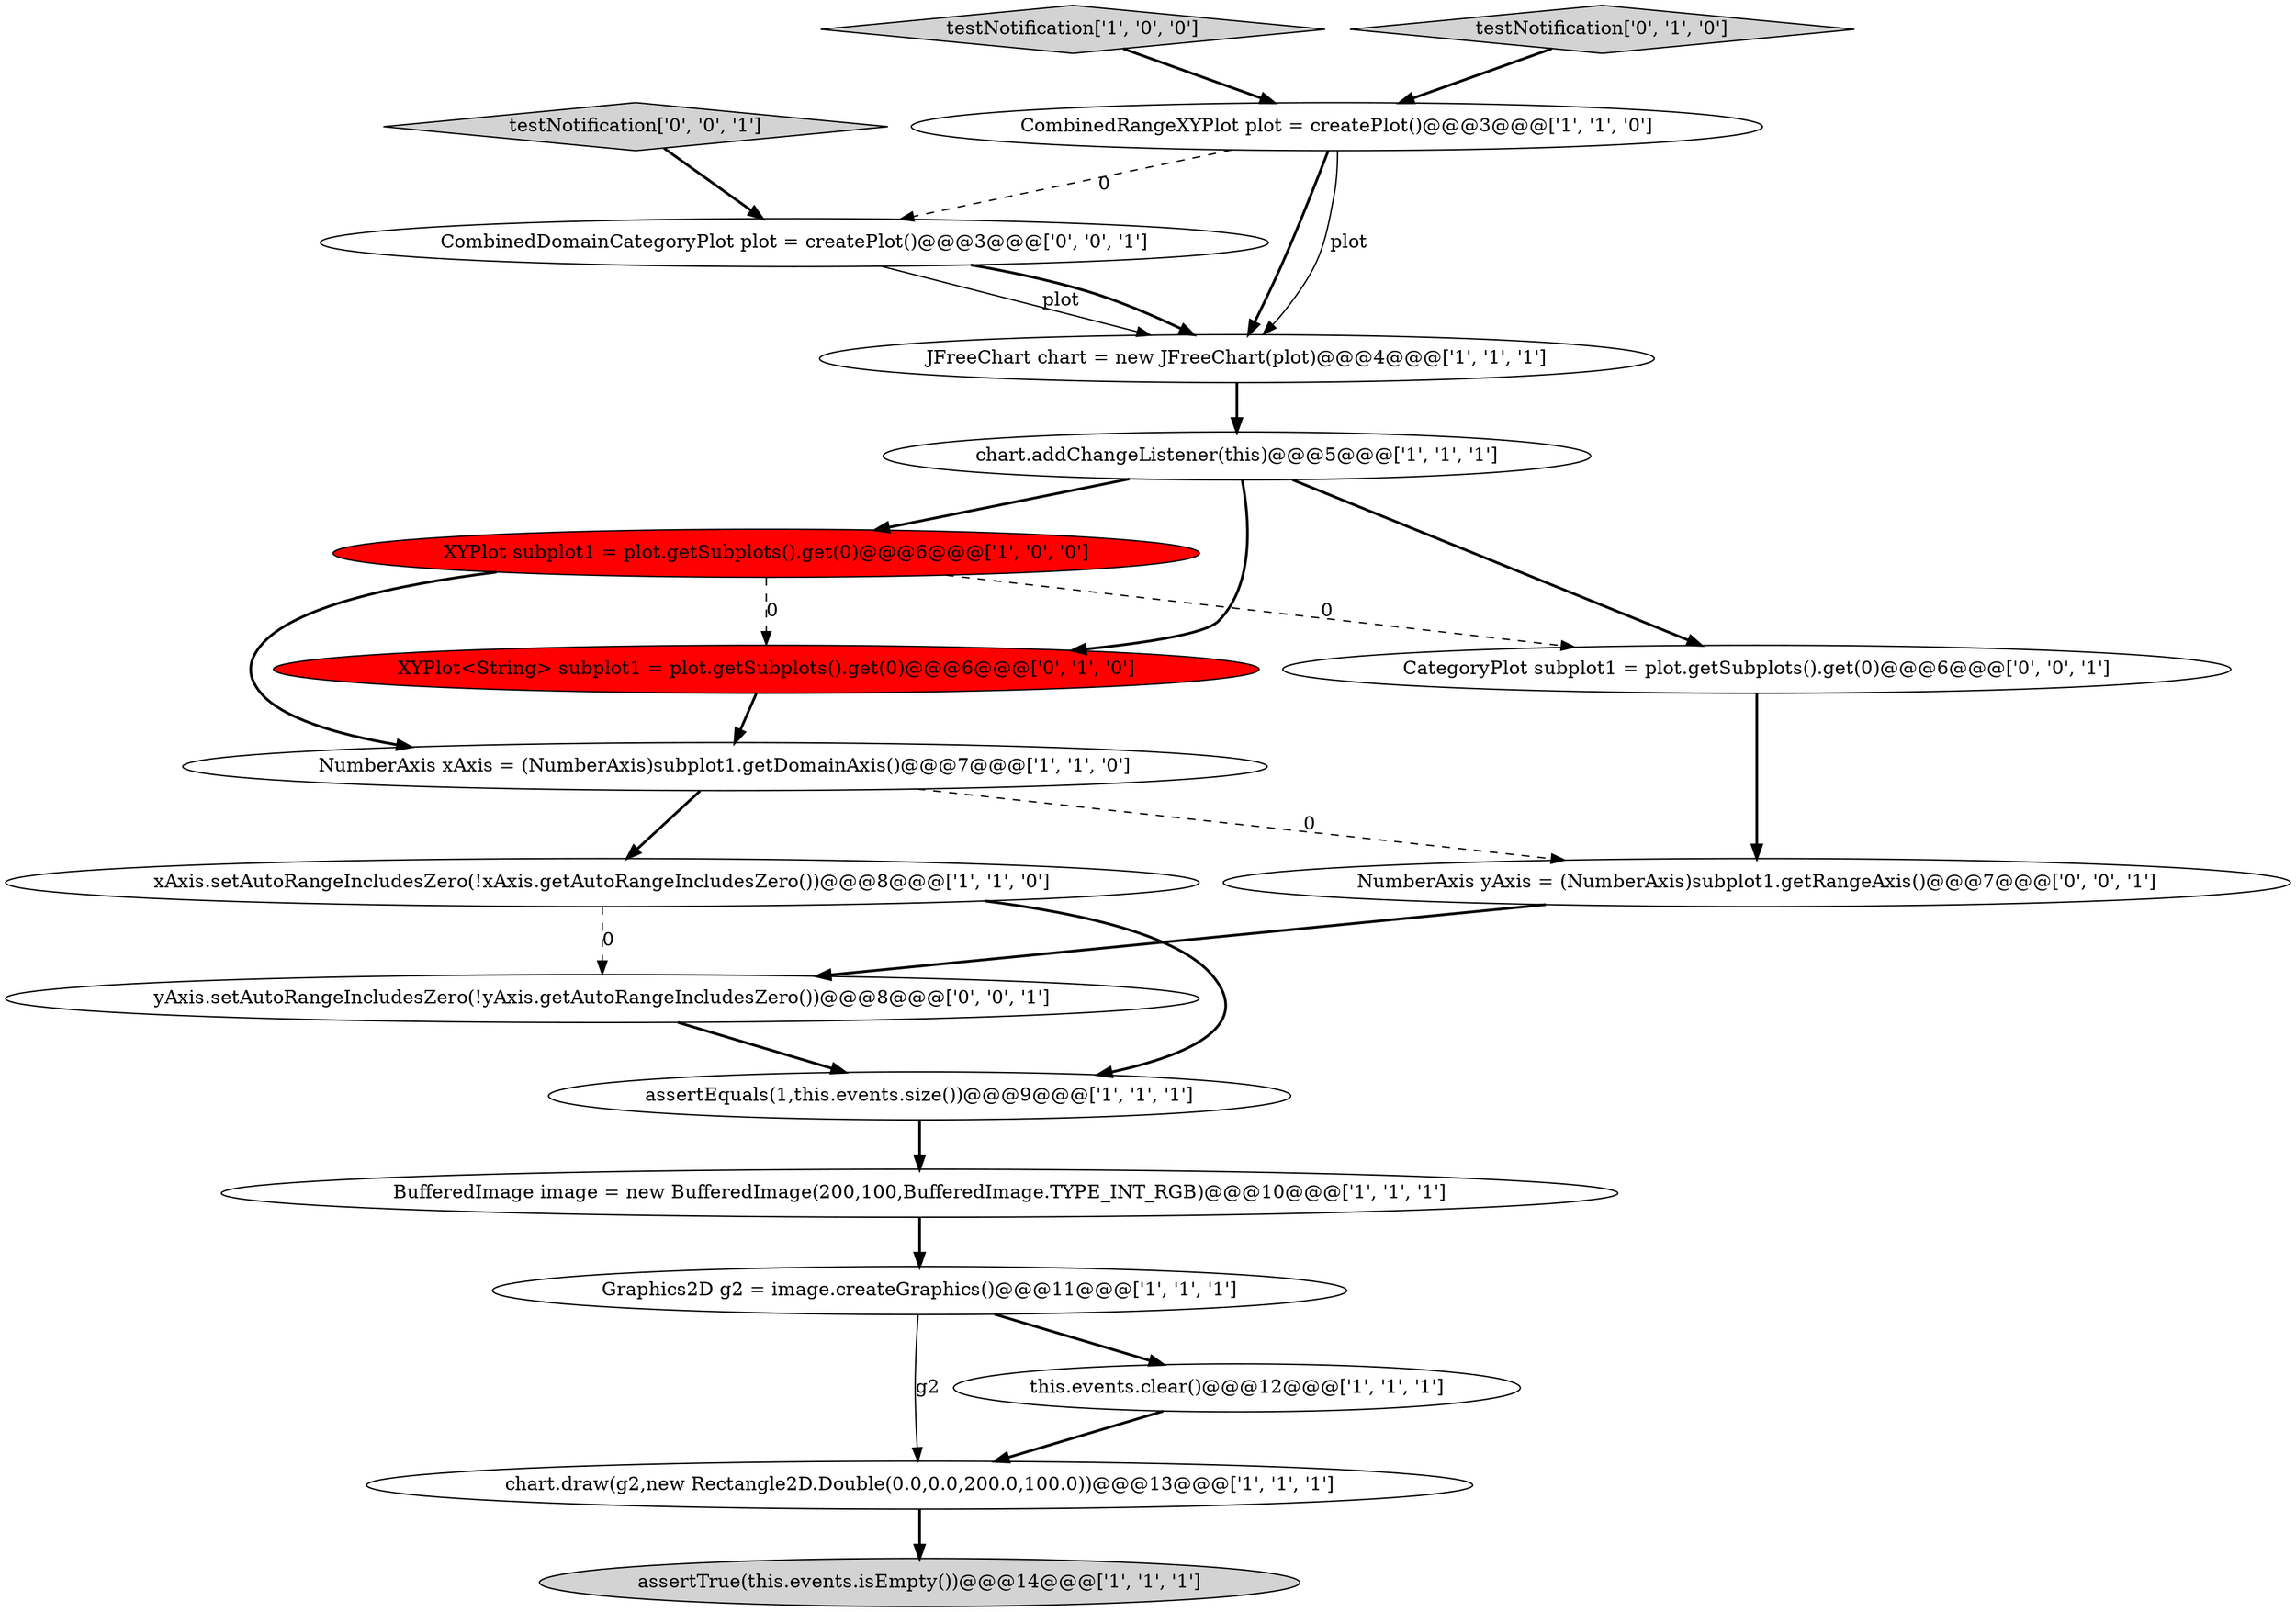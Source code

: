digraph {
10 [style = filled, label = "chart.addChangeListener(this)@@@5@@@['1', '1', '1']", fillcolor = white, shape = ellipse image = "AAA0AAABBB1BBB"];
1 [style = filled, label = "assertEquals(1,this.events.size())@@@9@@@['1', '1', '1']", fillcolor = white, shape = ellipse image = "AAA0AAABBB1BBB"];
8 [style = filled, label = "Graphics2D g2 = image.createGraphics()@@@11@@@['1', '1', '1']", fillcolor = white, shape = ellipse image = "AAA0AAABBB1BBB"];
12 [style = filled, label = "XYPlot subplot1 = plot.getSubplots().get(0)@@@6@@@['1', '0', '0']", fillcolor = red, shape = ellipse image = "AAA1AAABBB1BBB"];
7 [style = filled, label = "CombinedRangeXYPlot plot = createPlot()@@@3@@@['1', '1', '0']", fillcolor = white, shape = ellipse image = "AAA0AAABBB1BBB"];
16 [style = filled, label = "NumberAxis yAxis = (NumberAxis)subplot1.getRangeAxis()@@@7@@@['0', '0', '1']", fillcolor = white, shape = ellipse image = "AAA0AAABBB3BBB"];
11 [style = filled, label = "testNotification['1', '0', '0']", fillcolor = lightgray, shape = diamond image = "AAA0AAABBB1BBB"];
17 [style = filled, label = "CombinedDomainCategoryPlot plot = createPlot()@@@3@@@['0', '0', '1']", fillcolor = white, shape = ellipse image = "AAA0AAABBB3BBB"];
3 [style = filled, label = "chart.draw(g2,new Rectangle2D.Double(0.0,0.0,200.0,100.0))@@@13@@@['1', '1', '1']", fillcolor = white, shape = ellipse image = "AAA0AAABBB1BBB"];
0 [style = filled, label = "NumberAxis xAxis = (NumberAxis)subplot1.getDomainAxis()@@@7@@@['1', '1', '0']", fillcolor = white, shape = ellipse image = "AAA0AAABBB1BBB"];
15 [style = filled, label = "yAxis.setAutoRangeIncludesZero(!yAxis.getAutoRangeIncludesZero())@@@8@@@['0', '0', '1']", fillcolor = white, shape = ellipse image = "AAA0AAABBB3BBB"];
14 [style = filled, label = "XYPlot<String> subplot1 = plot.getSubplots().get(0)@@@6@@@['0', '1', '0']", fillcolor = red, shape = ellipse image = "AAA1AAABBB2BBB"];
18 [style = filled, label = "testNotification['0', '0', '1']", fillcolor = lightgray, shape = diamond image = "AAA0AAABBB3BBB"];
4 [style = filled, label = "xAxis.setAutoRangeIncludesZero(!xAxis.getAutoRangeIncludesZero())@@@8@@@['1', '1', '0']", fillcolor = white, shape = ellipse image = "AAA0AAABBB1BBB"];
13 [style = filled, label = "testNotification['0', '1', '0']", fillcolor = lightgray, shape = diamond image = "AAA0AAABBB2BBB"];
9 [style = filled, label = "assertTrue(this.events.isEmpty())@@@14@@@['1', '1', '1']", fillcolor = lightgray, shape = ellipse image = "AAA0AAABBB1BBB"];
19 [style = filled, label = "CategoryPlot subplot1 = plot.getSubplots().get(0)@@@6@@@['0', '0', '1']", fillcolor = white, shape = ellipse image = "AAA0AAABBB3BBB"];
2 [style = filled, label = "JFreeChart chart = new JFreeChart(plot)@@@4@@@['1', '1', '1']", fillcolor = white, shape = ellipse image = "AAA0AAABBB1BBB"];
5 [style = filled, label = "this.events.clear()@@@12@@@['1', '1', '1']", fillcolor = white, shape = ellipse image = "AAA0AAABBB1BBB"];
6 [style = filled, label = "BufferedImage image = new BufferedImage(200,100,BufferedImage.TYPE_INT_RGB)@@@10@@@['1', '1', '1']", fillcolor = white, shape = ellipse image = "AAA0AAABBB1BBB"];
5->3 [style = bold, label=""];
16->15 [style = bold, label=""];
10->14 [style = bold, label=""];
7->17 [style = dashed, label="0"];
10->19 [style = bold, label=""];
0->16 [style = dashed, label="0"];
18->17 [style = bold, label=""];
2->10 [style = bold, label=""];
12->0 [style = bold, label=""];
19->16 [style = bold, label=""];
3->9 [style = bold, label=""];
17->2 [style = solid, label="plot"];
1->6 [style = bold, label=""];
12->14 [style = dashed, label="0"];
12->19 [style = dashed, label="0"];
8->5 [style = bold, label=""];
14->0 [style = bold, label=""];
17->2 [style = bold, label=""];
0->4 [style = bold, label=""];
10->12 [style = bold, label=""];
7->2 [style = bold, label=""];
13->7 [style = bold, label=""];
4->15 [style = dashed, label="0"];
8->3 [style = solid, label="g2"];
6->8 [style = bold, label=""];
4->1 [style = bold, label=""];
11->7 [style = bold, label=""];
7->2 [style = solid, label="plot"];
15->1 [style = bold, label=""];
}

